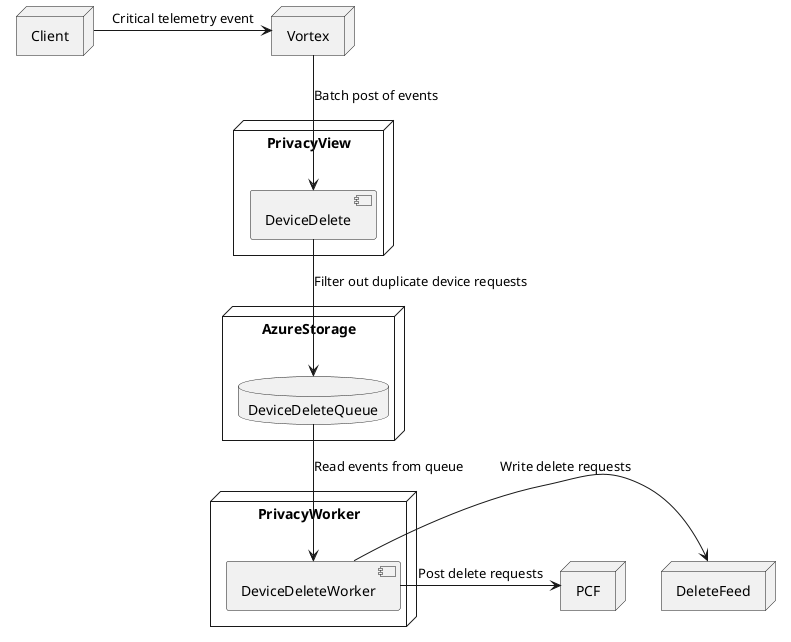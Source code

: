 @startuml DeviceDeleteDataFlowDiagram

node Client
node Vortex

node PrivacyWorker {
    [DeviceDeleteWorker]
}

node AzureStorage {
    database DeviceDeleteQueue
}

node PrivacyView {
    [DeviceDelete]
}

node PCF
node DeleteFeed

Client -> Vortex : Critical telemetry event
Vortex --> DeviceDelete : Batch post of events

DeviceDelete --> DeviceDeleteQueue : Filter out duplicate device requests

DeviceDeleteQueue --> DeviceDeleteWorker : Read events from queue

DeviceDeleteWorker -> PCF : Post delete requests
DeviceDeleteWorker -> DeleteFeed : Write delete requests

@enduml
